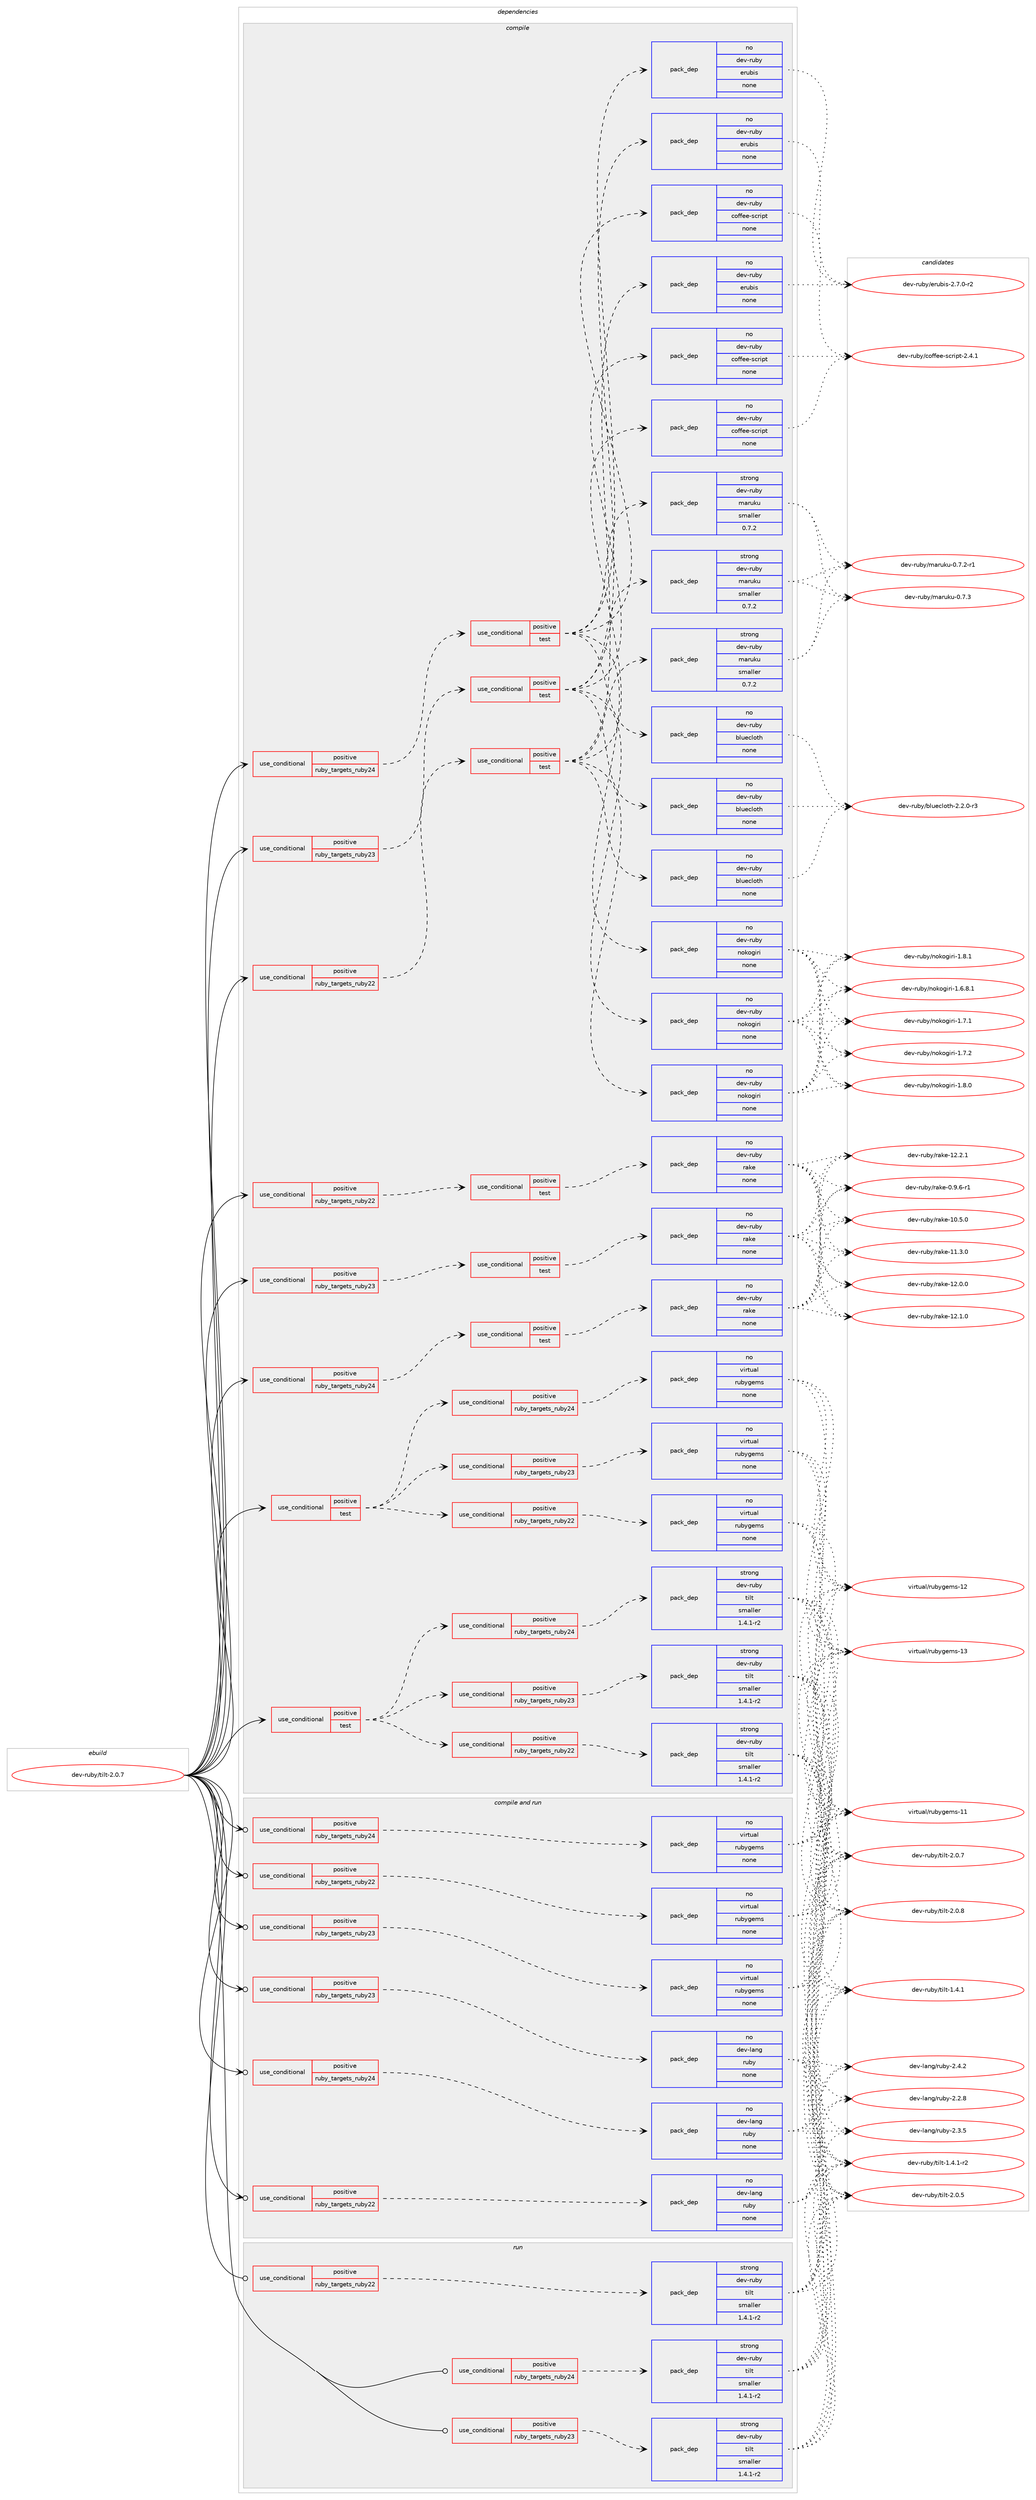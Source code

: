 digraph prolog {

# *************
# Graph options
# *************

newrank=true;
concentrate=true;
compound=true;
graph [rankdir=LR,fontname=Helvetica,fontsize=10,ranksep=1.5];#, ranksep=2.5, nodesep=0.2];
edge  [arrowhead=vee];
node  [fontname=Helvetica,fontsize=10];

# **********
# The ebuild
# **********

subgraph cluster_leftcol {
color=gray;
rank=same;
label=<<i>ebuild</i>>;
id [label="dev-ruby/tilt-2.0.7", color=red, width=4, href="../dev-ruby/tilt-2.0.7.svg"];
}

# ****************
# The dependencies
# ****************

subgraph cluster_midcol {
color=gray;
label=<<i>dependencies</i>>;
subgraph cluster_compile {
fillcolor="#eeeeee";
style=filled;
label=<<i>compile</i>>;
subgraph cond75093 {
dependency274885 [label=<<TABLE BORDER="0" CELLBORDER="1" CELLSPACING="0" CELLPADDING="4"><TR><TD ROWSPAN="3" CELLPADDING="10">use_conditional</TD></TR><TR><TD>positive</TD></TR><TR><TD>ruby_targets_ruby22</TD></TR></TABLE>>, shape=none, color=red];
subgraph cond75094 {
dependency274886 [label=<<TABLE BORDER="0" CELLBORDER="1" CELLSPACING="0" CELLPADDING="4"><TR><TD ROWSPAN="3" CELLPADDING="10">use_conditional</TD></TR><TR><TD>positive</TD></TR><TR><TD>test</TD></TR></TABLE>>, shape=none, color=red];
subgraph pack195676 {
dependency274887 [label=<<TABLE BORDER="0" CELLBORDER="1" CELLSPACING="0" CELLPADDING="4" WIDTH="220"><TR><TD ROWSPAN="6" CELLPADDING="30">pack_dep</TD></TR><TR><TD WIDTH="110">no</TD></TR><TR><TD>dev-ruby</TD></TR><TR><TD>bluecloth</TD></TR><TR><TD>none</TD></TR><TR><TD></TD></TR></TABLE>>, shape=none, color=blue];
}
dependency274886:e -> dependency274887:w [weight=20,style="dashed",arrowhead="vee"];
subgraph pack195677 {
dependency274888 [label=<<TABLE BORDER="0" CELLBORDER="1" CELLSPACING="0" CELLPADDING="4" WIDTH="220"><TR><TD ROWSPAN="6" CELLPADDING="30">pack_dep</TD></TR><TR><TD WIDTH="110">no</TD></TR><TR><TD>dev-ruby</TD></TR><TR><TD>coffee-script</TD></TR><TR><TD>none</TD></TR><TR><TD></TD></TR></TABLE>>, shape=none, color=blue];
}
dependency274886:e -> dependency274888:w [weight=20,style="dashed",arrowhead="vee"];
subgraph pack195678 {
dependency274889 [label=<<TABLE BORDER="0" CELLBORDER="1" CELLSPACING="0" CELLPADDING="4" WIDTH="220"><TR><TD ROWSPAN="6" CELLPADDING="30">pack_dep</TD></TR><TR><TD WIDTH="110">no</TD></TR><TR><TD>dev-ruby</TD></TR><TR><TD>erubis</TD></TR><TR><TD>none</TD></TR><TR><TD></TD></TR></TABLE>>, shape=none, color=blue];
}
dependency274886:e -> dependency274889:w [weight=20,style="dashed",arrowhead="vee"];
subgraph pack195679 {
dependency274890 [label=<<TABLE BORDER="0" CELLBORDER="1" CELLSPACING="0" CELLPADDING="4" WIDTH="220"><TR><TD ROWSPAN="6" CELLPADDING="30">pack_dep</TD></TR><TR><TD WIDTH="110">no</TD></TR><TR><TD>dev-ruby</TD></TR><TR><TD>nokogiri</TD></TR><TR><TD>none</TD></TR><TR><TD></TD></TR></TABLE>>, shape=none, color=blue];
}
dependency274886:e -> dependency274890:w [weight=20,style="dashed",arrowhead="vee"];
subgraph pack195680 {
dependency274891 [label=<<TABLE BORDER="0" CELLBORDER="1" CELLSPACING="0" CELLPADDING="4" WIDTH="220"><TR><TD ROWSPAN="6" CELLPADDING="30">pack_dep</TD></TR><TR><TD WIDTH="110">strong</TD></TR><TR><TD>dev-ruby</TD></TR><TR><TD>maruku</TD></TR><TR><TD>smaller</TD></TR><TR><TD>0.7.2</TD></TR></TABLE>>, shape=none, color=blue];
}
dependency274886:e -> dependency274891:w [weight=20,style="dashed",arrowhead="vee"];
}
dependency274885:e -> dependency274886:w [weight=20,style="dashed",arrowhead="vee"];
}
id:e -> dependency274885:w [weight=20,style="solid",arrowhead="vee"];
subgraph cond75095 {
dependency274892 [label=<<TABLE BORDER="0" CELLBORDER="1" CELLSPACING="0" CELLPADDING="4"><TR><TD ROWSPAN="3" CELLPADDING="10">use_conditional</TD></TR><TR><TD>positive</TD></TR><TR><TD>ruby_targets_ruby22</TD></TR></TABLE>>, shape=none, color=red];
subgraph cond75096 {
dependency274893 [label=<<TABLE BORDER="0" CELLBORDER="1" CELLSPACING="0" CELLPADDING="4"><TR><TD ROWSPAN="3" CELLPADDING="10">use_conditional</TD></TR><TR><TD>positive</TD></TR><TR><TD>test</TD></TR></TABLE>>, shape=none, color=red];
subgraph pack195681 {
dependency274894 [label=<<TABLE BORDER="0" CELLBORDER="1" CELLSPACING="0" CELLPADDING="4" WIDTH="220"><TR><TD ROWSPAN="6" CELLPADDING="30">pack_dep</TD></TR><TR><TD WIDTH="110">no</TD></TR><TR><TD>dev-ruby</TD></TR><TR><TD>rake</TD></TR><TR><TD>none</TD></TR><TR><TD></TD></TR></TABLE>>, shape=none, color=blue];
}
dependency274893:e -> dependency274894:w [weight=20,style="dashed",arrowhead="vee"];
}
dependency274892:e -> dependency274893:w [weight=20,style="dashed",arrowhead="vee"];
}
id:e -> dependency274892:w [weight=20,style="solid",arrowhead="vee"];
subgraph cond75097 {
dependency274895 [label=<<TABLE BORDER="0" CELLBORDER="1" CELLSPACING="0" CELLPADDING="4"><TR><TD ROWSPAN="3" CELLPADDING="10">use_conditional</TD></TR><TR><TD>positive</TD></TR><TR><TD>ruby_targets_ruby23</TD></TR></TABLE>>, shape=none, color=red];
subgraph cond75098 {
dependency274896 [label=<<TABLE BORDER="0" CELLBORDER="1" CELLSPACING="0" CELLPADDING="4"><TR><TD ROWSPAN="3" CELLPADDING="10">use_conditional</TD></TR><TR><TD>positive</TD></TR><TR><TD>test</TD></TR></TABLE>>, shape=none, color=red];
subgraph pack195682 {
dependency274897 [label=<<TABLE BORDER="0" CELLBORDER="1" CELLSPACING="0" CELLPADDING="4" WIDTH="220"><TR><TD ROWSPAN="6" CELLPADDING="30">pack_dep</TD></TR><TR><TD WIDTH="110">no</TD></TR><TR><TD>dev-ruby</TD></TR><TR><TD>bluecloth</TD></TR><TR><TD>none</TD></TR><TR><TD></TD></TR></TABLE>>, shape=none, color=blue];
}
dependency274896:e -> dependency274897:w [weight=20,style="dashed",arrowhead="vee"];
subgraph pack195683 {
dependency274898 [label=<<TABLE BORDER="0" CELLBORDER="1" CELLSPACING="0" CELLPADDING="4" WIDTH="220"><TR><TD ROWSPAN="6" CELLPADDING="30">pack_dep</TD></TR><TR><TD WIDTH="110">no</TD></TR><TR><TD>dev-ruby</TD></TR><TR><TD>coffee-script</TD></TR><TR><TD>none</TD></TR><TR><TD></TD></TR></TABLE>>, shape=none, color=blue];
}
dependency274896:e -> dependency274898:w [weight=20,style="dashed",arrowhead="vee"];
subgraph pack195684 {
dependency274899 [label=<<TABLE BORDER="0" CELLBORDER="1" CELLSPACING="0" CELLPADDING="4" WIDTH="220"><TR><TD ROWSPAN="6" CELLPADDING="30">pack_dep</TD></TR><TR><TD WIDTH="110">no</TD></TR><TR><TD>dev-ruby</TD></TR><TR><TD>erubis</TD></TR><TR><TD>none</TD></TR><TR><TD></TD></TR></TABLE>>, shape=none, color=blue];
}
dependency274896:e -> dependency274899:w [weight=20,style="dashed",arrowhead="vee"];
subgraph pack195685 {
dependency274900 [label=<<TABLE BORDER="0" CELLBORDER="1" CELLSPACING="0" CELLPADDING="4" WIDTH="220"><TR><TD ROWSPAN="6" CELLPADDING="30">pack_dep</TD></TR><TR><TD WIDTH="110">no</TD></TR><TR><TD>dev-ruby</TD></TR><TR><TD>nokogiri</TD></TR><TR><TD>none</TD></TR><TR><TD></TD></TR></TABLE>>, shape=none, color=blue];
}
dependency274896:e -> dependency274900:w [weight=20,style="dashed",arrowhead="vee"];
subgraph pack195686 {
dependency274901 [label=<<TABLE BORDER="0" CELLBORDER="1" CELLSPACING="0" CELLPADDING="4" WIDTH="220"><TR><TD ROWSPAN="6" CELLPADDING="30">pack_dep</TD></TR><TR><TD WIDTH="110">strong</TD></TR><TR><TD>dev-ruby</TD></TR><TR><TD>maruku</TD></TR><TR><TD>smaller</TD></TR><TR><TD>0.7.2</TD></TR></TABLE>>, shape=none, color=blue];
}
dependency274896:e -> dependency274901:w [weight=20,style="dashed",arrowhead="vee"];
}
dependency274895:e -> dependency274896:w [weight=20,style="dashed",arrowhead="vee"];
}
id:e -> dependency274895:w [weight=20,style="solid",arrowhead="vee"];
subgraph cond75099 {
dependency274902 [label=<<TABLE BORDER="0" CELLBORDER="1" CELLSPACING="0" CELLPADDING="4"><TR><TD ROWSPAN="3" CELLPADDING="10">use_conditional</TD></TR><TR><TD>positive</TD></TR><TR><TD>ruby_targets_ruby23</TD></TR></TABLE>>, shape=none, color=red];
subgraph cond75100 {
dependency274903 [label=<<TABLE BORDER="0" CELLBORDER="1" CELLSPACING="0" CELLPADDING="4"><TR><TD ROWSPAN="3" CELLPADDING="10">use_conditional</TD></TR><TR><TD>positive</TD></TR><TR><TD>test</TD></TR></TABLE>>, shape=none, color=red];
subgraph pack195687 {
dependency274904 [label=<<TABLE BORDER="0" CELLBORDER="1" CELLSPACING="0" CELLPADDING="4" WIDTH="220"><TR><TD ROWSPAN="6" CELLPADDING="30">pack_dep</TD></TR><TR><TD WIDTH="110">no</TD></TR><TR><TD>dev-ruby</TD></TR><TR><TD>rake</TD></TR><TR><TD>none</TD></TR><TR><TD></TD></TR></TABLE>>, shape=none, color=blue];
}
dependency274903:e -> dependency274904:w [weight=20,style="dashed",arrowhead="vee"];
}
dependency274902:e -> dependency274903:w [weight=20,style="dashed",arrowhead="vee"];
}
id:e -> dependency274902:w [weight=20,style="solid",arrowhead="vee"];
subgraph cond75101 {
dependency274905 [label=<<TABLE BORDER="0" CELLBORDER="1" CELLSPACING="0" CELLPADDING="4"><TR><TD ROWSPAN="3" CELLPADDING="10">use_conditional</TD></TR><TR><TD>positive</TD></TR><TR><TD>ruby_targets_ruby24</TD></TR></TABLE>>, shape=none, color=red];
subgraph cond75102 {
dependency274906 [label=<<TABLE BORDER="0" CELLBORDER="1" CELLSPACING="0" CELLPADDING="4"><TR><TD ROWSPAN="3" CELLPADDING="10">use_conditional</TD></TR><TR><TD>positive</TD></TR><TR><TD>test</TD></TR></TABLE>>, shape=none, color=red];
subgraph pack195688 {
dependency274907 [label=<<TABLE BORDER="0" CELLBORDER="1" CELLSPACING="0" CELLPADDING="4" WIDTH="220"><TR><TD ROWSPAN="6" CELLPADDING="30">pack_dep</TD></TR><TR><TD WIDTH="110">no</TD></TR><TR><TD>dev-ruby</TD></TR><TR><TD>bluecloth</TD></TR><TR><TD>none</TD></TR><TR><TD></TD></TR></TABLE>>, shape=none, color=blue];
}
dependency274906:e -> dependency274907:w [weight=20,style="dashed",arrowhead="vee"];
subgraph pack195689 {
dependency274908 [label=<<TABLE BORDER="0" CELLBORDER="1" CELLSPACING="0" CELLPADDING="4" WIDTH="220"><TR><TD ROWSPAN="6" CELLPADDING="30">pack_dep</TD></TR><TR><TD WIDTH="110">no</TD></TR><TR><TD>dev-ruby</TD></TR><TR><TD>coffee-script</TD></TR><TR><TD>none</TD></TR><TR><TD></TD></TR></TABLE>>, shape=none, color=blue];
}
dependency274906:e -> dependency274908:w [weight=20,style="dashed",arrowhead="vee"];
subgraph pack195690 {
dependency274909 [label=<<TABLE BORDER="0" CELLBORDER="1" CELLSPACING="0" CELLPADDING="4" WIDTH="220"><TR><TD ROWSPAN="6" CELLPADDING="30">pack_dep</TD></TR><TR><TD WIDTH="110">no</TD></TR><TR><TD>dev-ruby</TD></TR><TR><TD>erubis</TD></TR><TR><TD>none</TD></TR><TR><TD></TD></TR></TABLE>>, shape=none, color=blue];
}
dependency274906:e -> dependency274909:w [weight=20,style="dashed",arrowhead="vee"];
subgraph pack195691 {
dependency274910 [label=<<TABLE BORDER="0" CELLBORDER="1" CELLSPACING="0" CELLPADDING="4" WIDTH="220"><TR><TD ROWSPAN="6" CELLPADDING="30">pack_dep</TD></TR><TR><TD WIDTH="110">no</TD></TR><TR><TD>dev-ruby</TD></TR><TR><TD>nokogiri</TD></TR><TR><TD>none</TD></TR><TR><TD></TD></TR></TABLE>>, shape=none, color=blue];
}
dependency274906:e -> dependency274910:w [weight=20,style="dashed",arrowhead="vee"];
subgraph pack195692 {
dependency274911 [label=<<TABLE BORDER="0" CELLBORDER="1" CELLSPACING="0" CELLPADDING="4" WIDTH="220"><TR><TD ROWSPAN="6" CELLPADDING="30">pack_dep</TD></TR><TR><TD WIDTH="110">strong</TD></TR><TR><TD>dev-ruby</TD></TR><TR><TD>maruku</TD></TR><TR><TD>smaller</TD></TR><TR><TD>0.7.2</TD></TR></TABLE>>, shape=none, color=blue];
}
dependency274906:e -> dependency274911:w [weight=20,style="dashed",arrowhead="vee"];
}
dependency274905:e -> dependency274906:w [weight=20,style="dashed",arrowhead="vee"];
}
id:e -> dependency274905:w [weight=20,style="solid",arrowhead="vee"];
subgraph cond75103 {
dependency274912 [label=<<TABLE BORDER="0" CELLBORDER="1" CELLSPACING="0" CELLPADDING="4"><TR><TD ROWSPAN="3" CELLPADDING="10">use_conditional</TD></TR><TR><TD>positive</TD></TR><TR><TD>ruby_targets_ruby24</TD></TR></TABLE>>, shape=none, color=red];
subgraph cond75104 {
dependency274913 [label=<<TABLE BORDER="0" CELLBORDER="1" CELLSPACING="0" CELLPADDING="4"><TR><TD ROWSPAN="3" CELLPADDING="10">use_conditional</TD></TR><TR><TD>positive</TD></TR><TR><TD>test</TD></TR></TABLE>>, shape=none, color=red];
subgraph pack195693 {
dependency274914 [label=<<TABLE BORDER="0" CELLBORDER="1" CELLSPACING="0" CELLPADDING="4" WIDTH="220"><TR><TD ROWSPAN="6" CELLPADDING="30">pack_dep</TD></TR><TR><TD WIDTH="110">no</TD></TR><TR><TD>dev-ruby</TD></TR><TR><TD>rake</TD></TR><TR><TD>none</TD></TR><TR><TD></TD></TR></TABLE>>, shape=none, color=blue];
}
dependency274913:e -> dependency274914:w [weight=20,style="dashed",arrowhead="vee"];
}
dependency274912:e -> dependency274913:w [weight=20,style="dashed",arrowhead="vee"];
}
id:e -> dependency274912:w [weight=20,style="solid",arrowhead="vee"];
subgraph cond75105 {
dependency274915 [label=<<TABLE BORDER="0" CELLBORDER="1" CELLSPACING="0" CELLPADDING="4"><TR><TD ROWSPAN="3" CELLPADDING="10">use_conditional</TD></TR><TR><TD>positive</TD></TR><TR><TD>test</TD></TR></TABLE>>, shape=none, color=red];
subgraph cond75106 {
dependency274916 [label=<<TABLE BORDER="0" CELLBORDER="1" CELLSPACING="0" CELLPADDING="4"><TR><TD ROWSPAN="3" CELLPADDING="10">use_conditional</TD></TR><TR><TD>positive</TD></TR><TR><TD>ruby_targets_ruby22</TD></TR></TABLE>>, shape=none, color=red];
subgraph pack195694 {
dependency274917 [label=<<TABLE BORDER="0" CELLBORDER="1" CELLSPACING="0" CELLPADDING="4" WIDTH="220"><TR><TD ROWSPAN="6" CELLPADDING="30">pack_dep</TD></TR><TR><TD WIDTH="110">no</TD></TR><TR><TD>virtual</TD></TR><TR><TD>rubygems</TD></TR><TR><TD>none</TD></TR><TR><TD></TD></TR></TABLE>>, shape=none, color=blue];
}
dependency274916:e -> dependency274917:w [weight=20,style="dashed",arrowhead="vee"];
}
dependency274915:e -> dependency274916:w [weight=20,style="dashed",arrowhead="vee"];
subgraph cond75107 {
dependency274918 [label=<<TABLE BORDER="0" CELLBORDER="1" CELLSPACING="0" CELLPADDING="4"><TR><TD ROWSPAN="3" CELLPADDING="10">use_conditional</TD></TR><TR><TD>positive</TD></TR><TR><TD>ruby_targets_ruby23</TD></TR></TABLE>>, shape=none, color=red];
subgraph pack195695 {
dependency274919 [label=<<TABLE BORDER="0" CELLBORDER="1" CELLSPACING="0" CELLPADDING="4" WIDTH="220"><TR><TD ROWSPAN="6" CELLPADDING="30">pack_dep</TD></TR><TR><TD WIDTH="110">no</TD></TR><TR><TD>virtual</TD></TR><TR><TD>rubygems</TD></TR><TR><TD>none</TD></TR><TR><TD></TD></TR></TABLE>>, shape=none, color=blue];
}
dependency274918:e -> dependency274919:w [weight=20,style="dashed",arrowhead="vee"];
}
dependency274915:e -> dependency274918:w [weight=20,style="dashed",arrowhead="vee"];
subgraph cond75108 {
dependency274920 [label=<<TABLE BORDER="0" CELLBORDER="1" CELLSPACING="0" CELLPADDING="4"><TR><TD ROWSPAN="3" CELLPADDING="10">use_conditional</TD></TR><TR><TD>positive</TD></TR><TR><TD>ruby_targets_ruby24</TD></TR></TABLE>>, shape=none, color=red];
subgraph pack195696 {
dependency274921 [label=<<TABLE BORDER="0" CELLBORDER="1" CELLSPACING="0" CELLPADDING="4" WIDTH="220"><TR><TD ROWSPAN="6" CELLPADDING="30">pack_dep</TD></TR><TR><TD WIDTH="110">no</TD></TR><TR><TD>virtual</TD></TR><TR><TD>rubygems</TD></TR><TR><TD>none</TD></TR><TR><TD></TD></TR></TABLE>>, shape=none, color=blue];
}
dependency274920:e -> dependency274921:w [weight=20,style="dashed",arrowhead="vee"];
}
dependency274915:e -> dependency274920:w [weight=20,style="dashed",arrowhead="vee"];
}
id:e -> dependency274915:w [weight=20,style="solid",arrowhead="vee"];
subgraph cond75109 {
dependency274922 [label=<<TABLE BORDER="0" CELLBORDER="1" CELLSPACING="0" CELLPADDING="4"><TR><TD ROWSPAN="3" CELLPADDING="10">use_conditional</TD></TR><TR><TD>positive</TD></TR><TR><TD>test</TD></TR></TABLE>>, shape=none, color=red];
subgraph cond75110 {
dependency274923 [label=<<TABLE BORDER="0" CELLBORDER="1" CELLSPACING="0" CELLPADDING="4"><TR><TD ROWSPAN="3" CELLPADDING="10">use_conditional</TD></TR><TR><TD>positive</TD></TR><TR><TD>ruby_targets_ruby22</TD></TR></TABLE>>, shape=none, color=red];
subgraph pack195697 {
dependency274924 [label=<<TABLE BORDER="0" CELLBORDER="1" CELLSPACING="0" CELLPADDING="4" WIDTH="220"><TR><TD ROWSPAN="6" CELLPADDING="30">pack_dep</TD></TR><TR><TD WIDTH="110">strong</TD></TR><TR><TD>dev-ruby</TD></TR><TR><TD>tilt</TD></TR><TR><TD>smaller</TD></TR><TR><TD>1.4.1-r2</TD></TR></TABLE>>, shape=none, color=blue];
}
dependency274923:e -> dependency274924:w [weight=20,style="dashed",arrowhead="vee"];
}
dependency274922:e -> dependency274923:w [weight=20,style="dashed",arrowhead="vee"];
subgraph cond75111 {
dependency274925 [label=<<TABLE BORDER="0" CELLBORDER="1" CELLSPACING="0" CELLPADDING="4"><TR><TD ROWSPAN="3" CELLPADDING="10">use_conditional</TD></TR><TR><TD>positive</TD></TR><TR><TD>ruby_targets_ruby23</TD></TR></TABLE>>, shape=none, color=red];
subgraph pack195698 {
dependency274926 [label=<<TABLE BORDER="0" CELLBORDER="1" CELLSPACING="0" CELLPADDING="4" WIDTH="220"><TR><TD ROWSPAN="6" CELLPADDING="30">pack_dep</TD></TR><TR><TD WIDTH="110">strong</TD></TR><TR><TD>dev-ruby</TD></TR><TR><TD>tilt</TD></TR><TR><TD>smaller</TD></TR><TR><TD>1.4.1-r2</TD></TR></TABLE>>, shape=none, color=blue];
}
dependency274925:e -> dependency274926:w [weight=20,style="dashed",arrowhead="vee"];
}
dependency274922:e -> dependency274925:w [weight=20,style="dashed",arrowhead="vee"];
subgraph cond75112 {
dependency274927 [label=<<TABLE BORDER="0" CELLBORDER="1" CELLSPACING="0" CELLPADDING="4"><TR><TD ROWSPAN="3" CELLPADDING="10">use_conditional</TD></TR><TR><TD>positive</TD></TR><TR><TD>ruby_targets_ruby24</TD></TR></TABLE>>, shape=none, color=red];
subgraph pack195699 {
dependency274928 [label=<<TABLE BORDER="0" CELLBORDER="1" CELLSPACING="0" CELLPADDING="4" WIDTH="220"><TR><TD ROWSPAN="6" CELLPADDING="30">pack_dep</TD></TR><TR><TD WIDTH="110">strong</TD></TR><TR><TD>dev-ruby</TD></TR><TR><TD>tilt</TD></TR><TR><TD>smaller</TD></TR><TR><TD>1.4.1-r2</TD></TR></TABLE>>, shape=none, color=blue];
}
dependency274927:e -> dependency274928:w [weight=20,style="dashed",arrowhead="vee"];
}
dependency274922:e -> dependency274927:w [weight=20,style="dashed",arrowhead="vee"];
}
id:e -> dependency274922:w [weight=20,style="solid",arrowhead="vee"];
}
subgraph cluster_compileandrun {
fillcolor="#eeeeee";
style=filled;
label=<<i>compile and run</i>>;
subgraph cond75113 {
dependency274929 [label=<<TABLE BORDER="0" CELLBORDER="1" CELLSPACING="0" CELLPADDING="4"><TR><TD ROWSPAN="3" CELLPADDING="10">use_conditional</TD></TR><TR><TD>positive</TD></TR><TR><TD>ruby_targets_ruby22</TD></TR></TABLE>>, shape=none, color=red];
subgraph pack195700 {
dependency274930 [label=<<TABLE BORDER="0" CELLBORDER="1" CELLSPACING="0" CELLPADDING="4" WIDTH="220"><TR><TD ROWSPAN="6" CELLPADDING="30">pack_dep</TD></TR><TR><TD WIDTH="110">no</TD></TR><TR><TD>dev-lang</TD></TR><TR><TD>ruby</TD></TR><TR><TD>none</TD></TR><TR><TD></TD></TR></TABLE>>, shape=none, color=blue];
}
dependency274929:e -> dependency274930:w [weight=20,style="dashed",arrowhead="vee"];
}
id:e -> dependency274929:w [weight=20,style="solid",arrowhead="odotvee"];
subgraph cond75114 {
dependency274931 [label=<<TABLE BORDER="0" CELLBORDER="1" CELLSPACING="0" CELLPADDING="4"><TR><TD ROWSPAN="3" CELLPADDING="10">use_conditional</TD></TR><TR><TD>positive</TD></TR><TR><TD>ruby_targets_ruby22</TD></TR></TABLE>>, shape=none, color=red];
subgraph pack195701 {
dependency274932 [label=<<TABLE BORDER="0" CELLBORDER="1" CELLSPACING="0" CELLPADDING="4" WIDTH="220"><TR><TD ROWSPAN="6" CELLPADDING="30">pack_dep</TD></TR><TR><TD WIDTH="110">no</TD></TR><TR><TD>virtual</TD></TR><TR><TD>rubygems</TD></TR><TR><TD>none</TD></TR><TR><TD></TD></TR></TABLE>>, shape=none, color=blue];
}
dependency274931:e -> dependency274932:w [weight=20,style="dashed",arrowhead="vee"];
}
id:e -> dependency274931:w [weight=20,style="solid",arrowhead="odotvee"];
subgraph cond75115 {
dependency274933 [label=<<TABLE BORDER="0" CELLBORDER="1" CELLSPACING="0" CELLPADDING="4"><TR><TD ROWSPAN="3" CELLPADDING="10">use_conditional</TD></TR><TR><TD>positive</TD></TR><TR><TD>ruby_targets_ruby23</TD></TR></TABLE>>, shape=none, color=red];
subgraph pack195702 {
dependency274934 [label=<<TABLE BORDER="0" CELLBORDER="1" CELLSPACING="0" CELLPADDING="4" WIDTH="220"><TR><TD ROWSPAN="6" CELLPADDING="30">pack_dep</TD></TR><TR><TD WIDTH="110">no</TD></TR><TR><TD>dev-lang</TD></TR><TR><TD>ruby</TD></TR><TR><TD>none</TD></TR><TR><TD></TD></TR></TABLE>>, shape=none, color=blue];
}
dependency274933:e -> dependency274934:w [weight=20,style="dashed",arrowhead="vee"];
}
id:e -> dependency274933:w [weight=20,style="solid",arrowhead="odotvee"];
subgraph cond75116 {
dependency274935 [label=<<TABLE BORDER="0" CELLBORDER="1" CELLSPACING="0" CELLPADDING="4"><TR><TD ROWSPAN="3" CELLPADDING="10">use_conditional</TD></TR><TR><TD>positive</TD></TR><TR><TD>ruby_targets_ruby23</TD></TR></TABLE>>, shape=none, color=red];
subgraph pack195703 {
dependency274936 [label=<<TABLE BORDER="0" CELLBORDER="1" CELLSPACING="0" CELLPADDING="4" WIDTH="220"><TR><TD ROWSPAN="6" CELLPADDING="30">pack_dep</TD></TR><TR><TD WIDTH="110">no</TD></TR><TR><TD>virtual</TD></TR><TR><TD>rubygems</TD></TR><TR><TD>none</TD></TR><TR><TD></TD></TR></TABLE>>, shape=none, color=blue];
}
dependency274935:e -> dependency274936:w [weight=20,style="dashed",arrowhead="vee"];
}
id:e -> dependency274935:w [weight=20,style="solid",arrowhead="odotvee"];
subgraph cond75117 {
dependency274937 [label=<<TABLE BORDER="0" CELLBORDER="1" CELLSPACING="0" CELLPADDING="4"><TR><TD ROWSPAN="3" CELLPADDING="10">use_conditional</TD></TR><TR><TD>positive</TD></TR><TR><TD>ruby_targets_ruby24</TD></TR></TABLE>>, shape=none, color=red];
subgraph pack195704 {
dependency274938 [label=<<TABLE BORDER="0" CELLBORDER="1" CELLSPACING="0" CELLPADDING="4" WIDTH="220"><TR><TD ROWSPAN="6" CELLPADDING="30">pack_dep</TD></TR><TR><TD WIDTH="110">no</TD></TR><TR><TD>dev-lang</TD></TR><TR><TD>ruby</TD></TR><TR><TD>none</TD></TR><TR><TD></TD></TR></TABLE>>, shape=none, color=blue];
}
dependency274937:e -> dependency274938:w [weight=20,style="dashed",arrowhead="vee"];
}
id:e -> dependency274937:w [weight=20,style="solid",arrowhead="odotvee"];
subgraph cond75118 {
dependency274939 [label=<<TABLE BORDER="0" CELLBORDER="1" CELLSPACING="0" CELLPADDING="4"><TR><TD ROWSPAN="3" CELLPADDING="10">use_conditional</TD></TR><TR><TD>positive</TD></TR><TR><TD>ruby_targets_ruby24</TD></TR></TABLE>>, shape=none, color=red];
subgraph pack195705 {
dependency274940 [label=<<TABLE BORDER="0" CELLBORDER="1" CELLSPACING="0" CELLPADDING="4" WIDTH="220"><TR><TD ROWSPAN="6" CELLPADDING="30">pack_dep</TD></TR><TR><TD WIDTH="110">no</TD></TR><TR><TD>virtual</TD></TR><TR><TD>rubygems</TD></TR><TR><TD>none</TD></TR><TR><TD></TD></TR></TABLE>>, shape=none, color=blue];
}
dependency274939:e -> dependency274940:w [weight=20,style="dashed",arrowhead="vee"];
}
id:e -> dependency274939:w [weight=20,style="solid",arrowhead="odotvee"];
}
subgraph cluster_run {
fillcolor="#eeeeee";
style=filled;
label=<<i>run</i>>;
subgraph cond75119 {
dependency274941 [label=<<TABLE BORDER="0" CELLBORDER="1" CELLSPACING="0" CELLPADDING="4"><TR><TD ROWSPAN="3" CELLPADDING="10">use_conditional</TD></TR><TR><TD>positive</TD></TR><TR><TD>ruby_targets_ruby22</TD></TR></TABLE>>, shape=none, color=red];
subgraph pack195706 {
dependency274942 [label=<<TABLE BORDER="0" CELLBORDER="1" CELLSPACING="0" CELLPADDING="4" WIDTH="220"><TR><TD ROWSPAN="6" CELLPADDING="30">pack_dep</TD></TR><TR><TD WIDTH="110">strong</TD></TR><TR><TD>dev-ruby</TD></TR><TR><TD>tilt</TD></TR><TR><TD>smaller</TD></TR><TR><TD>1.4.1-r2</TD></TR></TABLE>>, shape=none, color=blue];
}
dependency274941:e -> dependency274942:w [weight=20,style="dashed",arrowhead="vee"];
}
id:e -> dependency274941:w [weight=20,style="solid",arrowhead="odot"];
subgraph cond75120 {
dependency274943 [label=<<TABLE BORDER="0" CELLBORDER="1" CELLSPACING="0" CELLPADDING="4"><TR><TD ROWSPAN="3" CELLPADDING="10">use_conditional</TD></TR><TR><TD>positive</TD></TR><TR><TD>ruby_targets_ruby23</TD></TR></TABLE>>, shape=none, color=red];
subgraph pack195707 {
dependency274944 [label=<<TABLE BORDER="0" CELLBORDER="1" CELLSPACING="0" CELLPADDING="4" WIDTH="220"><TR><TD ROWSPAN="6" CELLPADDING="30">pack_dep</TD></TR><TR><TD WIDTH="110">strong</TD></TR><TR><TD>dev-ruby</TD></TR><TR><TD>tilt</TD></TR><TR><TD>smaller</TD></TR><TR><TD>1.4.1-r2</TD></TR></TABLE>>, shape=none, color=blue];
}
dependency274943:e -> dependency274944:w [weight=20,style="dashed",arrowhead="vee"];
}
id:e -> dependency274943:w [weight=20,style="solid",arrowhead="odot"];
subgraph cond75121 {
dependency274945 [label=<<TABLE BORDER="0" CELLBORDER="1" CELLSPACING="0" CELLPADDING="4"><TR><TD ROWSPAN="3" CELLPADDING="10">use_conditional</TD></TR><TR><TD>positive</TD></TR><TR><TD>ruby_targets_ruby24</TD></TR></TABLE>>, shape=none, color=red];
subgraph pack195708 {
dependency274946 [label=<<TABLE BORDER="0" CELLBORDER="1" CELLSPACING="0" CELLPADDING="4" WIDTH="220"><TR><TD ROWSPAN="6" CELLPADDING="30">pack_dep</TD></TR><TR><TD WIDTH="110">strong</TD></TR><TR><TD>dev-ruby</TD></TR><TR><TD>tilt</TD></TR><TR><TD>smaller</TD></TR><TR><TD>1.4.1-r2</TD></TR></TABLE>>, shape=none, color=blue];
}
dependency274945:e -> dependency274946:w [weight=20,style="dashed",arrowhead="vee"];
}
id:e -> dependency274945:w [weight=20,style="solid",arrowhead="odot"];
}
}

# **************
# The candidates
# **************

subgraph cluster_choices {
rank=same;
color=gray;
label=<<i>candidates</i>>;

subgraph choice195676 {
color=black;
nodesep=1;
choice10010111845114117981214798108117101991081111161044550465046484511451 [label="dev-ruby/bluecloth-2.2.0-r3", color=red, width=4,href="../dev-ruby/bluecloth-2.2.0-r3.svg"];
dependency274887:e -> choice10010111845114117981214798108117101991081111161044550465046484511451:w [style=dotted,weight="100"];
}
subgraph choice195677 {
color=black;
nodesep=1;
choice100101118451141179812147991111021021011014511599114105112116455046524649 [label="dev-ruby/coffee-script-2.4.1", color=red, width=4,href="../dev-ruby/coffee-script-2.4.1.svg"];
dependency274888:e -> choice100101118451141179812147991111021021011014511599114105112116455046524649:w [style=dotted,weight="100"];
}
subgraph choice195678 {
color=black;
nodesep=1;
choice100101118451141179812147101114117981051154550465546484511450 [label="dev-ruby/erubis-2.7.0-r2", color=red, width=4,href="../dev-ruby/erubis-2.7.0-r2.svg"];
dependency274889:e -> choice100101118451141179812147101114117981051154550465546484511450:w [style=dotted,weight="100"];
}
subgraph choice195679 {
color=black;
nodesep=1;
choice1001011184511411798121471101111071111031051141054549465446564649 [label="dev-ruby/nokogiri-1.6.8.1", color=red, width=4,href="../dev-ruby/nokogiri-1.6.8.1.svg"];
choice100101118451141179812147110111107111103105114105454946554649 [label="dev-ruby/nokogiri-1.7.1", color=red, width=4,href="../dev-ruby/nokogiri-1.7.1.svg"];
choice100101118451141179812147110111107111103105114105454946554650 [label="dev-ruby/nokogiri-1.7.2", color=red, width=4,href="../dev-ruby/nokogiri-1.7.2.svg"];
choice100101118451141179812147110111107111103105114105454946564648 [label="dev-ruby/nokogiri-1.8.0", color=red, width=4,href="../dev-ruby/nokogiri-1.8.0.svg"];
choice100101118451141179812147110111107111103105114105454946564649 [label="dev-ruby/nokogiri-1.8.1", color=red, width=4,href="../dev-ruby/nokogiri-1.8.1.svg"];
dependency274890:e -> choice1001011184511411798121471101111071111031051141054549465446564649:w [style=dotted,weight="100"];
dependency274890:e -> choice100101118451141179812147110111107111103105114105454946554649:w [style=dotted,weight="100"];
dependency274890:e -> choice100101118451141179812147110111107111103105114105454946554650:w [style=dotted,weight="100"];
dependency274890:e -> choice100101118451141179812147110111107111103105114105454946564648:w [style=dotted,weight="100"];
dependency274890:e -> choice100101118451141179812147110111107111103105114105454946564649:w [style=dotted,weight="100"];
}
subgraph choice195680 {
color=black;
nodesep=1;
choice100101118451141179812147109971141171071174548465546504511449 [label="dev-ruby/maruku-0.7.2-r1", color=red, width=4,href="../dev-ruby/maruku-0.7.2-r1.svg"];
choice10010111845114117981214710997114117107117454846554651 [label="dev-ruby/maruku-0.7.3", color=red, width=4,href="../dev-ruby/maruku-0.7.3.svg"];
dependency274891:e -> choice100101118451141179812147109971141171071174548465546504511449:w [style=dotted,weight="100"];
dependency274891:e -> choice10010111845114117981214710997114117107117454846554651:w [style=dotted,weight="100"];
}
subgraph choice195681 {
color=black;
nodesep=1;
choice100101118451141179812147114971071014548465746544511449 [label="dev-ruby/rake-0.9.6-r1", color=red, width=4,href="../dev-ruby/rake-0.9.6-r1.svg"];
choice1001011184511411798121471149710710145494846534648 [label="dev-ruby/rake-10.5.0", color=red, width=4,href="../dev-ruby/rake-10.5.0.svg"];
choice1001011184511411798121471149710710145494946514648 [label="dev-ruby/rake-11.3.0", color=red, width=4,href="../dev-ruby/rake-11.3.0.svg"];
choice1001011184511411798121471149710710145495046484648 [label="dev-ruby/rake-12.0.0", color=red, width=4,href="../dev-ruby/rake-12.0.0.svg"];
choice1001011184511411798121471149710710145495046494648 [label="dev-ruby/rake-12.1.0", color=red, width=4,href="../dev-ruby/rake-12.1.0.svg"];
choice1001011184511411798121471149710710145495046504649 [label="dev-ruby/rake-12.2.1", color=red, width=4,href="../dev-ruby/rake-12.2.1.svg"];
dependency274894:e -> choice100101118451141179812147114971071014548465746544511449:w [style=dotted,weight="100"];
dependency274894:e -> choice1001011184511411798121471149710710145494846534648:w [style=dotted,weight="100"];
dependency274894:e -> choice1001011184511411798121471149710710145494946514648:w [style=dotted,weight="100"];
dependency274894:e -> choice1001011184511411798121471149710710145495046484648:w [style=dotted,weight="100"];
dependency274894:e -> choice1001011184511411798121471149710710145495046494648:w [style=dotted,weight="100"];
dependency274894:e -> choice1001011184511411798121471149710710145495046504649:w [style=dotted,weight="100"];
}
subgraph choice195682 {
color=black;
nodesep=1;
choice10010111845114117981214798108117101991081111161044550465046484511451 [label="dev-ruby/bluecloth-2.2.0-r3", color=red, width=4,href="../dev-ruby/bluecloth-2.2.0-r3.svg"];
dependency274897:e -> choice10010111845114117981214798108117101991081111161044550465046484511451:w [style=dotted,weight="100"];
}
subgraph choice195683 {
color=black;
nodesep=1;
choice100101118451141179812147991111021021011014511599114105112116455046524649 [label="dev-ruby/coffee-script-2.4.1", color=red, width=4,href="../dev-ruby/coffee-script-2.4.1.svg"];
dependency274898:e -> choice100101118451141179812147991111021021011014511599114105112116455046524649:w [style=dotted,weight="100"];
}
subgraph choice195684 {
color=black;
nodesep=1;
choice100101118451141179812147101114117981051154550465546484511450 [label="dev-ruby/erubis-2.7.0-r2", color=red, width=4,href="../dev-ruby/erubis-2.7.0-r2.svg"];
dependency274899:e -> choice100101118451141179812147101114117981051154550465546484511450:w [style=dotted,weight="100"];
}
subgraph choice195685 {
color=black;
nodesep=1;
choice1001011184511411798121471101111071111031051141054549465446564649 [label="dev-ruby/nokogiri-1.6.8.1", color=red, width=4,href="../dev-ruby/nokogiri-1.6.8.1.svg"];
choice100101118451141179812147110111107111103105114105454946554649 [label="dev-ruby/nokogiri-1.7.1", color=red, width=4,href="../dev-ruby/nokogiri-1.7.1.svg"];
choice100101118451141179812147110111107111103105114105454946554650 [label="dev-ruby/nokogiri-1.7.2", color=red, width=4,href="../dev-ruby/nokogiri-1.7.2.svg"];
choice100101118451141179812147110111107111103105114105454946564648 [label="dev-ruby/nokogiri-1.8.0", color=red, width=4,href="../dev-ruby/nokogiri-1.8.0.svg"];
choice100101118451141179812147110111107111103105114105454946564649 [label="dev-ruby/nokogiri-1.8.1", color=red, width=4,href="../dev-ruby/nokogiri-1.8.1.svg"];
dependency274900:e -> choice1001011184511411798121471101111071111031051141054549465446564649:w [style=dotted,weight="100"];
dependency274900:e -> choice100101118451141179812147110111107111103105114105454946554649:w [style=dotted,weight="100"];
dependency274900:e -> choice100101118451141179812147110111107111103105114105454946554650:w [style=dotted,weight="100"];
dependency274900:e -> choice100101118451141179812147110111107111103105114105454946564648:w [style=dotted,weight="100"];
dependency274900:e -> choice100101118451141179812147110111107111103105114105454946564649:w [style=dotted,weight="100"];
}
subgraph choice195686 {
color=black;
nodesep=1;
choice100101118451141179812147109971141171071174548465546504511449 [label="dev-ruby/maruku-0.7.2-r1", color=red, width=4,href="../dev-ruby/maruku-0.7.2-r1.svg"];
choice10010111845114117981214710997114117107117454846554651 [label="dev-ruby/maruku-0.7.3", color=red, width=4,href="../dev-ruby/maruku-0.7.3.svg"];
dependency274901:e -> choice100101118451141179812147109971141171071174548465546504511449:w [style=dotted,weight="100"];
dependency274901:e -> choice10010111845114117981214710997114117107117454846554651:w [style=dotted,weight="100"];
}
subgraph choice195687 {
color=black;
nodesep=1;
choice100101118451141179812147114971071014548465746544511449 [label="dev-ruby/rake-0.9.6-r1", color=red, width=4,href="../dev-ruby/rake-0.9.6-r1.svg"];
choice1001011184511411798121471149710710145494846534648 [label="dev-ruby/rake-10.5.0", color=red, width=4,href="../dev-ruby/rake-10.5.0.svg"];
choice1001011184511411798121471149710710145494946514648 [label="dev-ruby/rake-11.3.0", color=red, width=4,href="../dev-ruby/rake-11.3.0.svg"];
choice1001011184511411798121471149710710145495046484648 [label="dev-ruby/rake-12.0.0", color=red, width=4,href="../dev-ruby/rake-12.0.0.svg"];
choice1001011184511411798121471149710710145495046494648 [label="dev-ruby/rake-12.1.0", color=red, width=4,href="../dev-ruby/rake-12.1.0.svg"];
choice1001011184511411798121471149710710145495046504649 [label="dev-ruby/rake-12.2.1", color=red, width=4,href="../dev-ruby/rake-12.2.1.svg"];
dependency274904:e -> choice100101118451141179812147114971071014548465746544511449:w [style=dotted,weight="100"];
dependency274904:e -> choice1001011184511411798121471149710710145494846534648:w [style=dotted,weight="100"];
dependency274904:e -> choice1001011184511411798121471149710710145494946514648:w [style=dotted,weight="100"];
dependency274904:e -> choice1001011184511411798121471149710710145495046484648:w [style=dotted,weight="100"];
dependency274904:e -> choice1001011184511411798121471149710710145495046494648:w [style=dotted,weight="100"];
dependency274904:e -> choice1001011184511411798121471149710710145495046504649:w [style=dotted,weight="100"];
}
subgraph choice195688 {
color=black;
nodesep=1;
choice10010111845114117981214798108117101991081111161044550465046484511451 [label="dev-ruby/bluecloth-2.2.0-r3", color=red, width=4,href="../dev-ruby/bluecloth-2.2.0-r3.svg"];
dependency274907:e -> choice10010111845114117981214798108117101991081111161044550465046484511451:w [style=dotted,weight="100"];
}
subgraph choice195689 {
color=black;
nodesep=1;
choice100101118451141179812147991111021021011014511599114105112116455046524649 [label="dev-ruby/coffee-script-2.4.1", color=red, width=4,href="../dev-ruby/coffee-script-2.4.1.svg"];
dependency274908:e -> choice100101118451141179812147991111021021011014511599114105112116455046524649:w [style=dotted,weight="100"];
}
subgraph choice195690 {
color=black;
nodesep=1;
choice100101118451141179812147101114117981051154550465546484511450 [label="dev-ruby/erubis-2.7.0-r2", color=red, width=4,href="../dev-ruby/erubis-2.7.0-r2.svg"];
dependency274909:e -> choice100101118451141179812147101114117981051154550465546484511450:w [style=dotted,weight="100"];
}
subgraph choice195691 {
color=black;
nodesep=1;
choice1001011184511411798121471101111071111031051141054549465446564649 [label="dev-ruby/nokogiri-1.6.8.1", color=red, width=4,href="../dev-ruby/nokogiri-1.6.8.1.svg"];
choice100101118451141179812147110111107111103105114105454946554649 [label="dev-ruby/nokogiri-1.7.1", color=red, width=4,href="../dev-ruby/nokogiri-1.7.1.svg"];
choice100101118451141179812147110111107111103105114105454946554650 [label="dev-ruby/nokogiri-1.7.2", color=red, width=4,href="../dev-ruby/nokogiri-1.7.2.svg"];
choice100101118451141179812147110111107111103105114105454946564648 [label="dev-ruby/nokogiri-1.8.0", color=red, width=4,href="../dev-ruby/nokogiri-1.8.0.svg"];
choice100101118451141179812147110111107111103105114105454946564649 [label="dev-ruby/nokogiri-1.8.1", color=red, width=4,href="../dev-ruby/nokogiri-1.8.1.svg"];
dependency274910:e -> choice1001011184511411798121471101111071111031051141054549465446564649:w [style=dotted,weight="100"];
dependency274910:e -> choice100101118451141179812147110111107111103105114105454946554649:w [style=dotted,weight="100"];
dependency274910:e -> choice100101118451141179812147110111107111103105114105454946554650:w [style=dotted,weight="100"];
dependency274910:e -> choice100101118451141179812147110111107111103105114105454946564648:w [style=dotted,weight="100"];
dependency274910:e -> choice100101118451141179812147110111107111103105114105454946564649:w [style=dotted,weight="100"];
}
subgraph choice195692 {
color=black;
nodesep=1;
choice100101118451141179812147109971141171071174548465546504511449 [label="dev-ruby/maruku-0.7.2-r1", color=red, width=4,href="../dev-ruby/maruku-0.7.2-r1.svg"];
choice10010111845114117981214710997114117107117454846554651 [label="dev-ruby/maruku-0.7.3", color=red, width=4,href="../dev-ruby/maruku-0.7.3.svg"];
dependency274911:e -> choice100101118451141179812147109971141171071174548465546504511449:w [style=dotted,weight="100"];
dependency274911:e -> choice10010111845114117981214710997114117107117454846554651:w [style=dotted,weight="100"];
}
subgraph choice195693 {
color=black;
nodesep=1;
choice100101118451141179812147114971071014548465746544511449 [label="dev-ruby/rake-0.9.6-r1", color=red, width=4,href="../dev-ruby/rake-0.9.6-r1.svg"];
choice1001011184511411798121471149710710145494846534648 [label="dev-ruby/rake-10.5.0", color=red, width=4,href="../dev-ruby/rake-10.5.0.svg"];
choice1001011184511411798121471149710710145494946514648 [label="dev-ruby/rake-11.3.0", color=red, width=4,href="../dev-ruby/rake-11.3.0.svg"];
choice1001011184511411798121471149710710145495046484648 [label="dev-ruby/rake-12.0.0", color=red, width=4,href="../dev-ruby/rake-12.0.0.svg"];
choice1001011184511411798121471149710710145495046494648 [label="dev-ruby/rake-12.1.0", color=red, width=4,href="../dev-ruby/rake-12.1.0.svg"];
choice1001011184511411798121471149710710145495046504649 [label="dev-ruby/rake-12.2.1", color=red, width=4,href="../dev-ruby/rake-12.2.1.svg"];
dependency274914:e -> choice100101118451141179812147114971071014548465746544511449:w [style=dotted,weight="100"];
dependency274914:e -> choice1001011184511411798121471149710710145494846534648:w [style=dotted,weight="100"];
dependency274914:e -> choice1001011184511411798121471149710710145494946514648:w [style=dotted,weight="100"];
dependency274914:e -> choice1001011184511411798121471149710710145495046484648:w [style=dotted,weight="100"];
dependency274914:e -> choice1001011184511411798121471149710710145495046494648:w [style=dotted,weight="100"];
dependency274914:e -> choice1001011184511411798121471149710710145495046504649:w [style=dotted,weight="100"];
}
subgraph choice195694 {
color=black;
nodesep=1;
choice118105114116117971084711411798121103101109115454949 [label="virtual/rubygems-11", color=red, width=4,href="../virtual/rubygems-11.svg"];
choice118105114116117971084711411798121103101109115454950 [label="virtual/rubygems-12", color=red, width=4,href="../virtual/rubygems-12.svg"];
choice118105114116117971084711411798121103101109115454951 [label="virtual/rubygems-13", color=red, width=4,href="../virtual/rubygems-13.svg"];
dependency274917:e -> choice118105114116117971084711411798121103101109115454949:w [style=dotted,weight="100"];
dependency274917:e -> choice118105114116117971084711411798121103101109115454950:w [style=dotted,weight="100"];
dependency274917:e -> choice118105114116117971084711411798121103101109115454951:w [style=dotted,weight="100"];
}
subgraph choice195695 {
color=black;
nodesep=1;
choice118105114116117971084711411798121103101109115454949 [label="virtual/rubygems-11", color=red, width=4,href="../virtual/rubygems-11.svg"];
choice118105114116117971084711411798121103101109115454950 [label="virtual/rubygems-12", color=red, width=4,href="../virtual/rubygems-12.svg"];
choice118105114116117971084711411798121103101109115454951 [label="virtual/rubygems-13", color=red, width=4,href="../virtual/rubygems-13.svg"];
dependency274919:e -> choice118105114116117971084711411798121103101109115454949:w [style=dotted,weight="100"];
dependency274919:e -> choice118105114116117971084711411798121103101109115454950:w [style=dotted,weight="100"];
dependency274919:e -> choice118105114116117971084711411798121103101109115454951:w [style=dotted,weight="100"];
}
subgraph choice195696 {
color=black;
nodesep=1;
choice118105114116117971084711411798121103101109115454949 [label="virtual/rubygems-11", color=red, width=4,href="../virtual/rubygems-11.svg"];
choice118105114116117971084711411798121103101109115454950 [label="virtual/rubygems-12", color=red, width=4,href="../virtual/rubygems-12.svg"];
choice118105114116117971084711411798121103101109115454951 [label="virtual/rubygems-13", color=red, width=4,href="../virtual/rubygems-13.svg"];
dependency274921:e -> choice118105114116117971084711411798121103101109115454949:w [style=dotted,weight="100"];
dependency274921:e -> choice118105114116117971084711411798121103101109115454950:w [style=dotted,weight="100"];
dependency274921:e -> choice118105114116117971084711411798121103101109115454951:w [style=dotted,weight="100"];
}
subgraph choice195697 {
color=black;
nodesep=1;
choice100101118451141179812147116105108116454946524649 [label="dev-ruby/tilt-1.4.1", color=red, width=4,href="../dev-ruby/tilt-1.4.1.svg"];
choice1001011184511411798121471161051081164549465246494511450 [label="dev-ruby/tilt-1.4.1-r2", color=red, width=4,href="../dev-ruby/tilt-1.4.1-r2.svg"];
choice100101118451141179812147116105108116455046484653 [label="dev-ruby/tilt-2.0.5", color=red, width=4,href="../dev-ruby/tilt-2.0.5.svg"];
choice100101118451141179812147116105108116455046484655 [label="dev-ruby/tilt-2.0.7", color=red, width=4,href="../dev-ruby/tilt-2.0.7.svg"];
choice100101118451141179812147116105108116455046484656 [label="dev-ruby/tilt-2.0.8", color=red, width=4,href="../dev-ruby/tilt-2.0.8.svg"];
dependency274924:e -> choice100101118451141179812147116105108116454946524649:w [style=dotted,weight="100"];
dependency274924:e -> choice1001011184511411798121471161051081164549465246494511450:w [style=dotted,weight="100"];
dependency274924:e -> choice100101118451141179812147116105108116455046484653:w [style=dotted,weight="100"];
dependency274924:e -> choice100101118451141179812147116105108116455046484655:w [style=dotted,weight="100"];
dependency274924:e -> choice100101118451141179812147116105108116455046484656:w [style=dotted,weight="100"];
}
subgraph choice195698 {
color=black;
nodesep=1;
choice100101118451141179812147116105108116454946524649 [label="dev-ruby/tilt-1.4.1", color=red, width=4,href="../dev-ruby/tilt-1.4.1.svg"];
choice1001011184511411798121471161051081164549465246494511450 [label="dev-ruby/tilt-1.4.1-r2", color=red, width=4,href="../dev-ruby/tilt-1.4.1-r2.svg"];
choice100101118451141179812147116105108116455046484653 [label="dev-ruby/tilt-2.0.5", color=red, width=4,href="../dev-ruby/tilt-2.0.5.svg"];
choice100101118451141179812147116105108116455046484655 [label="dev-ruby/tilt-2.0.7", color=red, width=4,href="../dev-ruby/tilt-2.0.7.svg"];
choice100101118451141179812147116105108116455046484656 [label="dev-ruby/tilt-2.0.8", color=red, width=4,href="../dev-ruby/tilt-2.0.8.svg"];
dependency274926:e -> choice100101118451141179812147116105108116454946524649:w [style=dotted,weight="100"];
dependency274926:e -> choice1001011184511411798121471161051081164549465246494511450:w [style=dotted,weight="100"];
dependency274926:e -> choice100101118451141179812147116105108116455046484653:w [style=dotted,weight="100"];
dependency274926:e -> choice100101118451141179812147116105108116455046484655:w [style=dotted,weight="100"];
dependency274926:e -> choice100101118451141179812147116105108116455046484656:w [style=dotted,weight="100"];
}
subgraph choice195699 {
color=black;
nodesep=1;
choice100101118451141179812147116105108116454946524649 [label="dev-ruby/tilt-1.4.1", color=red, width=4,href="../dev-ruby/tilt-1.4.1.svg"];
choice1001011184511411798121471161051081164549465246494511450 [label="dev-ruby/tilt-1.4.1-r2", color=red, width=4,href="../dev-ruby/tilt-1.4.1-r2.svg"];
choice100101118451141179812147116105108116455046484653 [label="dev-ruby/tilt-2.0.5", color=red, width=4,href="../dev-ruby/tilt-2.0.5.svg"];
choice100101118451141179812147116105108116455046484655 [label="dev-ruby/tilt-2.0.7", color=red, width=4,href="../dev-ruby/tilt-2.0.7.svg"];
choice100101118451141179812147116105108116455046484656 [label="dev-ruby/tilt-2.0.8", color=red, width=4,href="../dev-ruby/tilt-2.0.8.svg"];
dependency274928:e -> choice100101118451141179812147116105108116454946524649:w [style=dotted,weight="100"];
dependency274928:e -> choice1001011184511411798121471161051081164549465246494511450:w [style=dotted,weight="100"];
dependency274928:e -> choice100101118451141179812147116105108116455046484653:w [style=dotted,weight="100"];
dependency274928:e -> choice100101118451141179812147116105108116455046484655:w [style=dotted,weight="100"];
dependency274928:e -> choice100101118451141179812147116105108116455046484656:w [style=dotted,weight="100"];
}
subgraph choice195700 {
color=black;
nodesep=1;
choice10010111845108971101034711411798121455046504656 [label="dev-lang/ruby-2.2.8", color=red, width=4,href="../dev-lang/ruby-2.2.8.svg"];
choice10010111845108971101034711411798121455046514653 [label="dev-lang/ruby-2.3.5", color=red, width=4,href="../dev-lang/ruby-2.3.5.svg"];
choice10010111845108971101034711411798121455046524650 [label="dev-lang/ruby-2.4.2", color=red, width=4,href="../dev-lang/ruby-2.4.2.svg"];
dependency274930:e -> choice10010111845108971101034711411798121455046504656:w [style=dotted,weight="100"];
dependency274930:e -> choice10010111845108971101034711411798121455046514653:w [style=dotted,weight="100"];
dependency274930:e -> choice10010111845108971101034711411798121455046524650:w [style=dotted,weight="100"];
}
subgraph choice195701 {
color=black;
nodesep=1;
choice118105114116117971084711411798121103101109115454949 [label="virtual/rubygems-11", color=red, width=4,href="../virtual/rubygems-11.svg"];
choice118105114116117971084711411798121103101109115454950 [label="virtual/rubygems-12", color=red, width=4,href="../virtual/rubygems-12.svg"];
choice118105114116117971084711411798121103101109115454951 [label="virtual/rubygems-13", color=red, width=4,href="../virtual/rubygems-13.svg"];
dependency274932:e -> choice118105114116117971084711411798121103101109115454949:w [style=dotted,weight="100"];
dependency274932:e -> choice118105114116117971084711411798121103101109115454950:w [style=dotted,weight="100"];
dependency274932:e -> choice118105114116117971084711411798121103101109115454951:w [style=dotted,weight="100"];
}
subgraph choice195702 {
color=black;
nodesep=1;
choice10010111845108971101034711411798121455046504656 [label="dev-lang/ruby-2.2.8", color=red, width=4,href="../dev-lang/ruby-2.2.8.svg"];
choice10010111845108971101034711411798121455046514653 [label="dev-lang/ruby-2.3.5", color=red, width=4,href="../dev-lang/ruby-2.3.5.svg"];
choice10010111845108971101034711411798121455046524650 [label="dev-lang/ruby-2.4.2", color=red, width=4,href="../dev-lang/ruby-2.4.2.svg"];
dependency274934:e -> choice10010111845108971101034711411798121455046504656:w [style=dotted,weight="100"];
dependency274934:e -> choice10010111845108971101034711411798121455046514653:w [style=dotted,weight="100"];
dependency274934:e -> choice10010111845108971101034711411798121455046524650:w [style=dotted,weight="100"];
}
subgraph choice195703 {
color=black;
nodesep=1;
choice118105114116117971084711411798121103101109115454949 [label="virtual/rubygems-11", color=red, width=4,href="../virtual/rubygems-11.svg"];
choice118105114116117971084711411798121103101109115454950 [label="virtual/rubygems-12", color=red, width=4,href="../virtual/rubygems-12.svg"];
choice118105114116117971084711411798121103101109115454951 [label="virtual/rubygems-13", color=red, width=4,href="../virtual/rubygems-13.svg"];
dependency274936:e -> choice118105114116117971084711411798121103101109115454949:w [style=dotted,weight="100"];
dependency274936:e -> choice118105114116117971084711411798121103101109115454950:w [style=dotted,weight="100"];
dependency274936:e -> choice118105114116117971084711411798121103101109115454951:w [style=dotted,weight="100"];
}
subgraph choice195704 {
color=black;
nodesep=1;
choice10010111845108971101034711411798121455046504656 [label="dev-lang/ruby-2.2.8", color=red, width=4,href="../dev-lang/ruby-2.2.8.svg"];
choice10010111845108971101034711411798121455046514653 [label="dev-lang/ruby-2.3.5", color=red, width=4,href="../dev-lang/ruby-2.3.5.svg"];
choice10010111845108971101034711411798121455046524650 [label="dev-lang/ruby-2.4.2", color=red, width=4,href="../dev-lang/ruby-2.4.2.svg"];
dependency274938:e -> choice10010111845108971101034711411798121455046504656:w [style=dotted,weight="100"];
dependency274938:e -> choice10010111845108971101034711411798121455046514653:w [style=dotted,weight="100"];
dependency274938:e -> choice10010111845108971101034711411798121455046524650:w [style=dotted,weight="100"];
}
subgraph choice195705 {
color=black;
nodesep=1;
choice118105114116117971084711411798121103101109115454949 [label="virtual/rubygems-11", color=red, width=4,href="../virtual/rubygems-11.svg"];
choice118105114116117971084711411798121103101109115454950 [label="virtual/rubygems-12", color=red, width=4,href="../virtual/rubygems-12.svg"];
choice118105114116117971084711411798121103101109115454951 [label="virtual/rubygems-13", color=red, width=4,href="../virtual/rubygems-13.svg"];
dependency274940:e -> choice118105114116117971084711411798121103101109115454949:w [style=dotted,weight="100"];
dependency274940:e -> choice118105114116117971084711411798121103101109115454950:w [style=dotted,weight="100"];
dependency274940:e -> choice118105114116117971084711411798121103101109115454951:w [style=dotted,weight="100"];
}
subgraph choice195706 {
color=black;
nodesep=1;
choice100101118451141179812147116105108116454946524649 [label="dev-ruby/tilt-1.4.1", color=red, width=4,href="../dev-ruby/tilt-1.4.1.svg"];
choice1001011184511411798121471161051081164549465246494511450 [label="dev-ruby/tilt-1.4.1-r2", color=red, width=4,href="../dev-ruby/tilt-1.4.1-r2.svg"];
choice100101118451141179812147116105108116455046484653 [label="dev-ruby/tilt-2.0.5", color=red, width=4,href="../dev-ruby/tilt-2.0.5.svg"];
choice100101118451141179812147116105108116455046484655 [label="dev-ruby/tilt-2.0.7", color=red, width=4,href="../dev-ruby/tilt-2.0.7.svg"];
choice100101118451141179812147116105108116455046484656 [label="dev-ruby/tilt-2.0.8", color=red, width=4,href="../dev-ruby/tilt-2.0.8.svg"];
dependency274942:e -> choice100101118451141179812147116105108116454946524649:w [style=dotted,weight="100"];
dependency274942:e -> choice1001011184511411798121471161051081164549465246494511450:w [style=dotted,weight="100"];
dependency274942:e -> choice100101118451141179812147116105108116455046484653:w [style=dotted,weight="100"];
dependency274942:e -> choice100101118451141179812147116105108116455046484655:w [style=dotted,weight="100"];
dependency274942:e -> choice100101118451141179812147116105108116455046484656:w [style=dotted,weight="100"];
}
subgraph choice195707 {
color=black;
nodesep=1;
choice100101118451141179812147116105108116454946524649 [label="dev-ruby/tilt-1.4.1", color=red, width=4,href="../dev-ruby/tilt-1.4.1.svg"];
choice1001011184511411798121471161051081164549465246494511450 [label="dev-ruby/tilt-1.4.1-r2", color=red, width=4,href="../dev-ruby/tilt-1.4.1-r2.svg"];
choice100101118451141179812147116105108116455046484653 [label="dev-ruby/tilt-2.0.5", color=red, width=4,href="../dev-ruby/tilt-2.0.5.svg"];
choice100101118451141179812147116105108116455046484655 [label="dev-ruby/tilt-2.0.7", color=red, width=4,href="../dev-ruby/tilt-2.0.7.svg"];
choice100101118451141179812147116105108116455046484656 [label="dev-ruby/tilt-2.0.8", color=red, width=4,href="../dev-ruby/tilt-2.0.8.svg"];
dependency274944:e -> choice100101118451141179812147116105108116454946524649:w [style=dotted,weight="100"];
dependency274944:e -> choice1001011184511411798121471161051081164549465246494511450:w [style=dotted,weight="100"];
dependency274944:e -> choice100101118451141179812147116105108116455046484653:w [style=dotted,weight="100"];
dependency274944:e -> choice100101118451141179812147116105108116455046484655:w [style=dotted,weight="100"];
dependency274944:e -> choice100101118451141179812147116105108116455046484656:w [style=dotted,weight="100"];
}
subgraph choice195708 {
color=black;
nodesep=1;
choice100101118451141179812147116105108116454946524649 [label="dev-ruby/tilt-1.4.1", color=red, width=4,href="../dev-ruby/tilt-1.4.1.svg"];
choice1001011184511411798121471161051081164549465246494511450 [label="dev-ruby/tilt-1.4.1-r2", color=red, width=4,href="../dev-ruby/tilt-1.4.1-r2.svg"];
choice100101118451141179812147116105108116455046484653 [label="dev-ruby/tilt-2.0.5", color=red, width=4,href="../dev-ruby/tilt-2.0.5.svg"];
choice100101118451141179812147116105108116455046484655 [label="dev-ruby/tilt-2.0.7", color=red, width=4,href="../dev-ruby/tilt-2.0.7.svg"];
choice100101118451141179812147116105108116455046484656 [label="dev-ruby/tilt-2.0.8", color=red, width=4,href="../dev-ruby/tilt-2.0.8.svg"];
dependency274946:e -> choice100101118451141179812147116105108116454946524649:w [style=dotted,weight="100"];
dependency274946:e -> choice1001011184511411798121471161051081164549465246494511450:w [style=dotted,weight="100"];
dependency274946:e -> choice100101118451141179812147116105108116455046484653:w [style=dotted,weight="100"];
dependency274946:e -> choice100101118451141179812147116105108116455046484655:w [style=dotted,weight="100"];
dependency274946:e -> choice100101118451141179812147116105108116455046484656:w [style=dotted,weight="100"];
}
}

}
